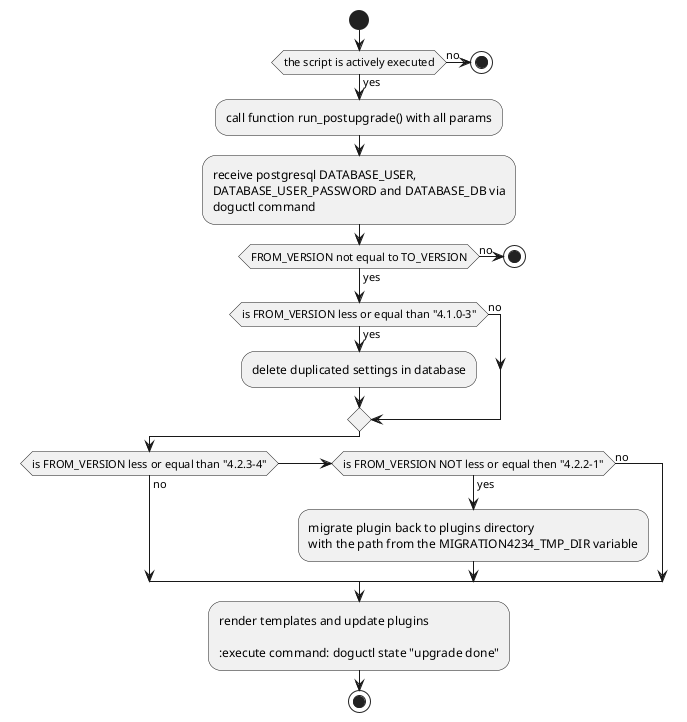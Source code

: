@startuml

start

if (the script is actively executed) then (yes)
:call function run_postupgrade() with all params;
else (no)
 stop
endif


:receive postgresql DATABASE_USER,
DATABASE_USER_PASSWORD and DATABASE_DB via
doguctl command;


if (FROM_VERSION not equal to TO_VERSION) then (yes)
else (no)
stop
endif

if (is FROM_VERSION less or equal than "4.1.0-3") then (yes)
:delete duplicated settings in database;
else (no)
endif

if (is FROM_VERSION less or equal than "4.2.3-4") then (no)
    elseif (is FROM_VERSION NOT less or equal then "4.2.2-1") then (yes)
        :migrate plugin back to plugins directory
        with the path from the MIGRATION4234_TMP_DIR variable;
    else (no)
endif

:render templates and update plugins

:execute command: doguctl state "upgrade done";

stop

@enduml
